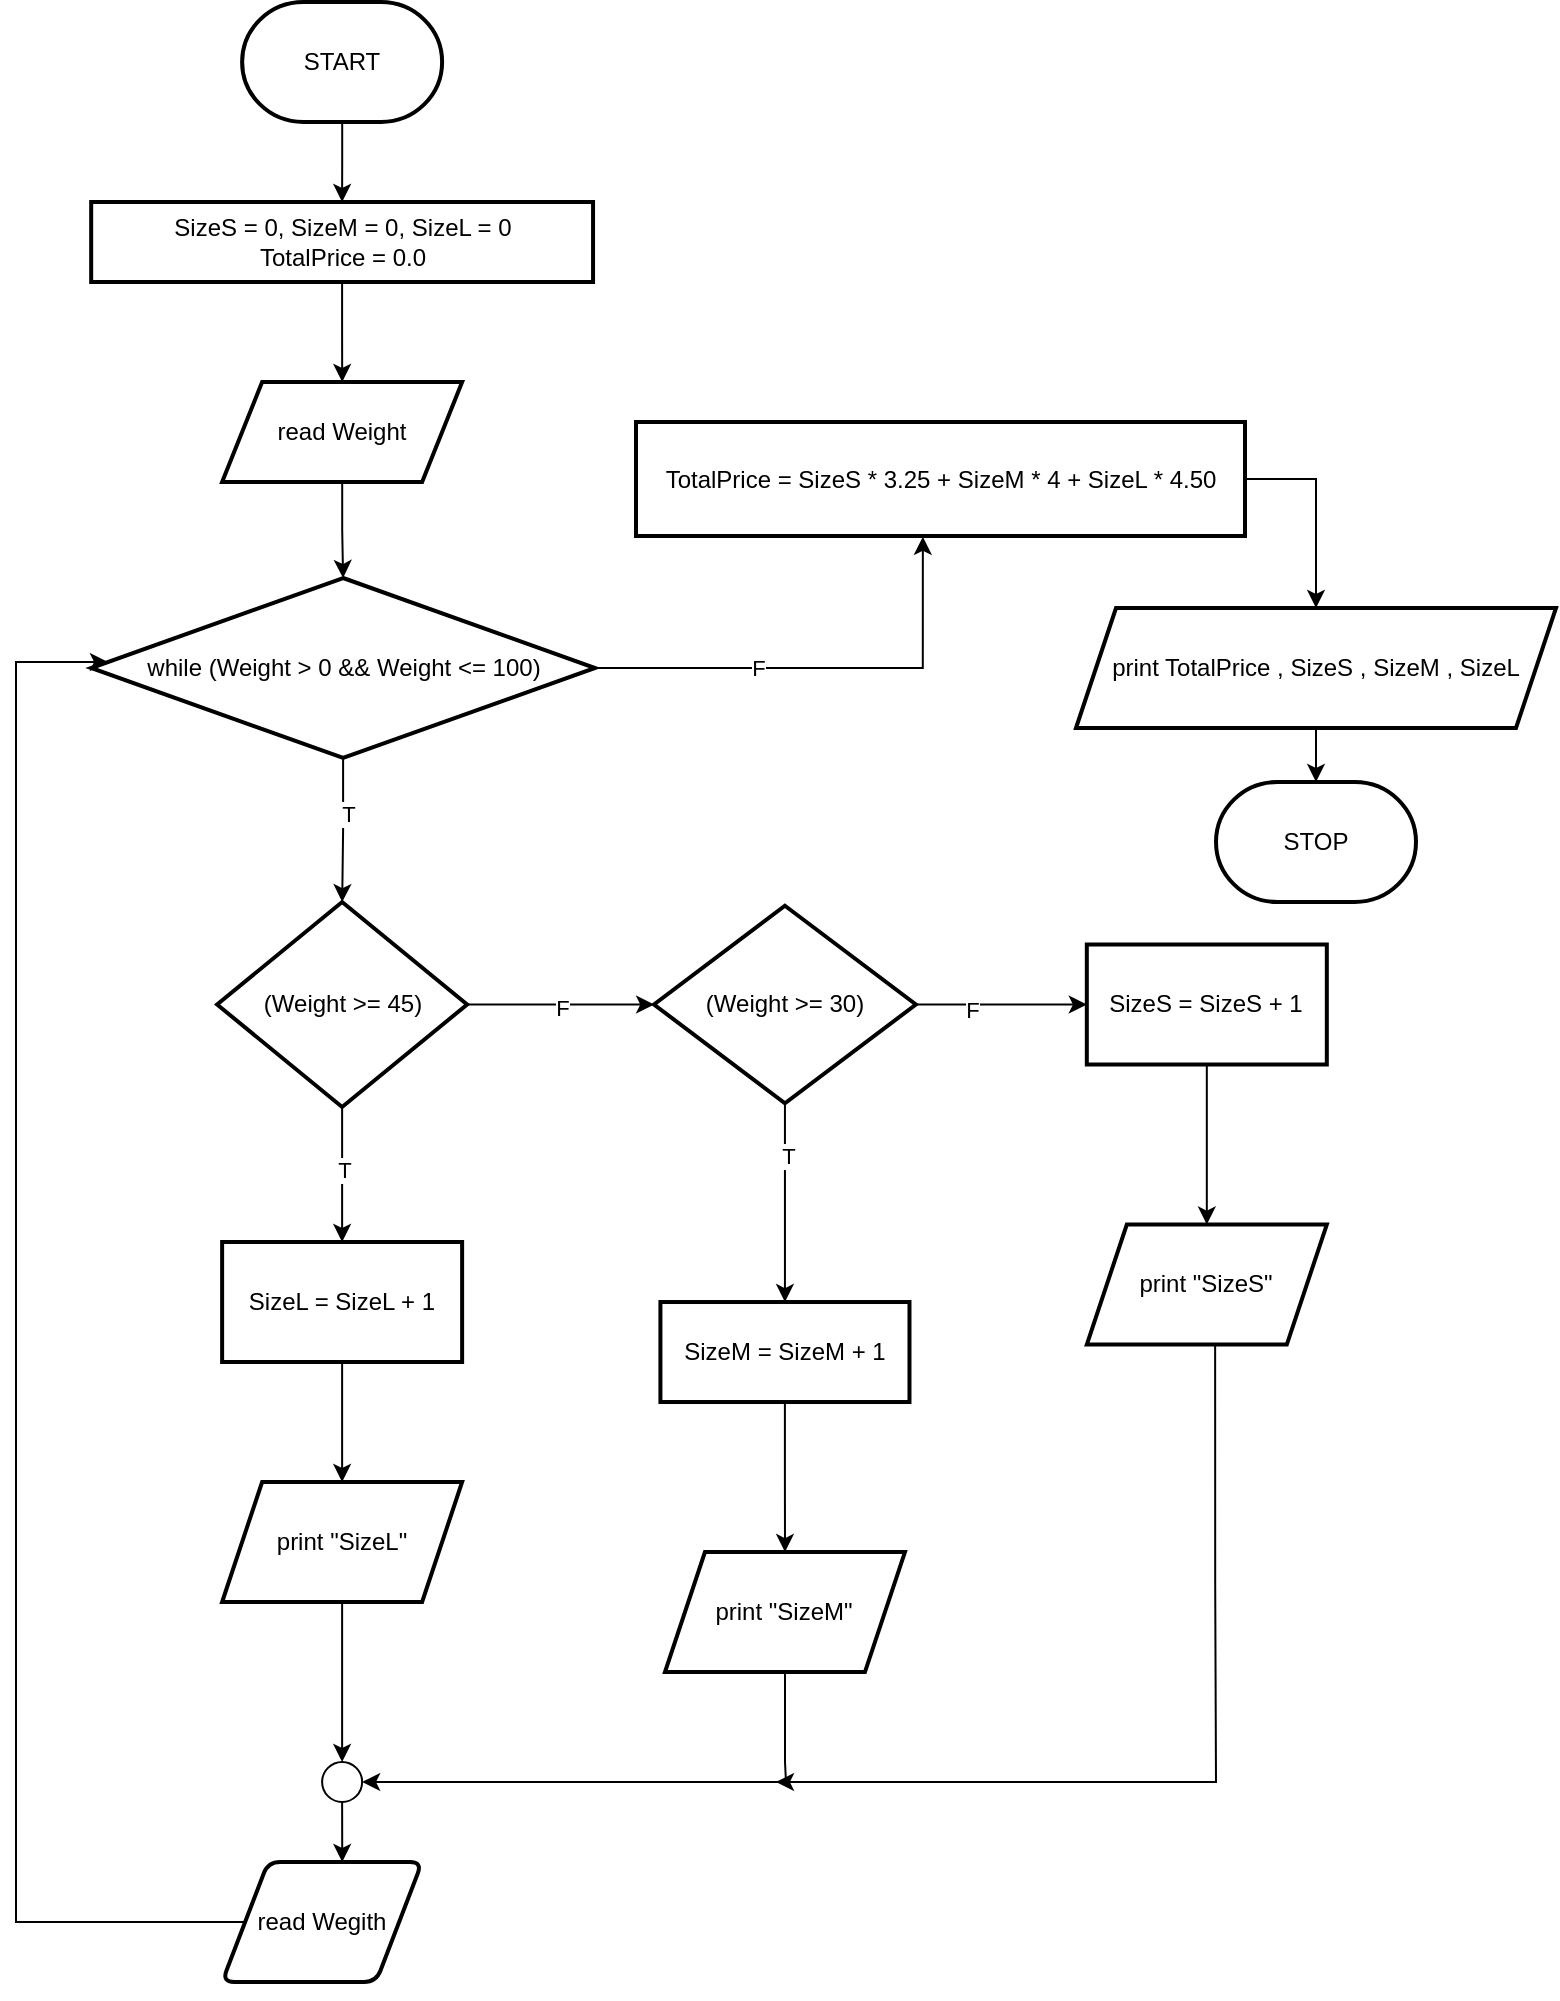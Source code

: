 <mxfile version="24.7.14">
  <diagram name="Page-1" id="rVJDJ9Q6CeX_ugxozAAv">
    <mxGraphModel dx="957" dy="438" grid="1" gridSize="10" guides="1" tooltips="1" connect="1" arrows="1" fold="1" page="1" pageScale="1" pageWidth="827" pageHeight="1169" math="0" shadow="0">
      <root>
        <mxCell id="0" />
        <mxCell id="1" parent="0" />
        <mxCell id="SG_bVTKXQQuI8ltkkn3w-43" value="" style="edgeStyle=orthogonalEdgeStyle;rounded=0;orthogonalLoop=1;jettySize=auto;html=1;" edge="1" parent="1" source="SG_bVTKXQQuI8ltkkn3w-44" target="SG_bVTKXQQuI8ltkkn3w-46">
          <mxGeometry relative="1" as="geometry" />
        </mxCell>
        <mxCell id="SG_bVTKXQQuI8ltkkn3w-44" value="START" style="strokeWidth=2;html=1;shape=mxgraph.flowchart.terminator;whiteSpace=wrap;" vertex="1" parent="1">
          <mxGeometry x="143.06" y="30" width="100" height="60" as="geometry" />
        </mxCell>
        <mxCell id="SG_bVTKXQQuI8ltkkn3w-45" value="" style="edgeStyle=orthogonalEdgeStyle;rounded=0;orthogonalLoop=1;jettySize=auto;html=1;" edge="1" parent="1" source="SG_bVTKXQQuI8ltkkn3w-46" target="SG_bVTKXQQuI8ltkkn3w-48">
          <mxGeometry relative="1" as="geometry" />
        </mxCell>
        <mxCell id="SG_bVTKXQQuI8ltkkn3w-46" value="SizeS = 0, SizeM = 0, SizeL = 0&lt;div&gt;TotalPrice = 0.0&lt;br&gt;&lt;/div&gt;" style="whiteSpace=wrap;html=1;strokeWidth=2;" vertex="1" parent="1">
          <mxGeometry x="67.59" y="130" width="250.94" height="40" as="geometry" />
        </mxCell>
        <mxCell id="SG_bVTKXQQuI8ltkkn3w-47" value="" style="edgeStyle=orthogonalEdgeStyle;rounded=0;orthogonalLoop=1;jettySize=auto;html=1;" edge="1" parent="1" source="SG_bVTKXQQuI8ltkkn3w-48" target="SG_bVTKXQQuI8ltkkn3w-53">
          <mxGeometry relative="1" as="geometry" />
        </mxCell>
        <mxCell id="SG_bVTKXQQuI8ltkkn3w-48" value="read Weight" style="shape=parallelogram;perimeter=parallelogramPerimeter;whiteSpace=wrap;html=1;fixedSize=1;strokeWidth=2;" vertex="1" parent="1">
          <mxGeometry x="133.06" y="220" width="120" height="50" as="geometry" />
        </mxCell>
        <mxCell id="SG_bVTKXQQuI8ltkkn3w-49" value="" style="edgeStyle=orthogonalEdgeStyle;rounded=0;orthogonalLoop=1;jettySize=auto;html=1;" edge="1" parent="1" source="SG_bVTKXQQuI8ltkkn3w-53" target="SG_bVTKXQQuI8ltkkn3w-58">
          <mxGeometry relative="1" as="geometry" />
        </mxCell>
        <mxCell id="SG_bVTKXQQuI8ltkkn3w-50" value="T" style="edgeLabel;html=1;align=center;verticalAlign=middle;resizable=0;points=[];" vertex="1" connectable="0" parent="SG_bVTKXQQuI8ltkkn3w-49">
          <mxGeometry x="-0.244" y="2" relative="1" as="geometry">
            <mxPoint as="offset" />
          </mxGeometry>
        </mxCell>
        <mxCell id="SG_bVTKXQQuI8ltkkn3w-90" style="edgeStyle=orthogonalEdgeStyle;rounded=0;orthogonalLoop=1;jettySize=auto;html=1;entryX=0.471;entryY=1.007;entryDx=0;entryDy=0;entryPerimeter=0;" edge="1" parent="1" source="SG_bVTKXQQuI8ltkkn3w-53" target="SG_bVTKXQQuI8ltkkn3w-85">
          <mxGeometry relative="1" as="geometry">
            <mxPoint x="480" y="363" as="targetPoint" />
          </mxGeometry>
        </mxCell>
        <mxCell id="SG_bVTKXQQuI8ltkkn3w-91" value="F" style="edgeLabel;html=1;align=center;verticalAlign=middle;resizable=0;points=[];" vertex="1" connectable="0" parent="SG_bVTKXQQuI8ltkkn3w-90">
          <mxGeometry x="-0.293" relative="1" as="geometry">
            <mxPoint as="offset" />
          </mxGeometry>
        </mxCell>
        <mxCell id="SG_bVTKXQQuI8ltkkn3w-53" value="while (Weight &amp;gt; 0 &amp;amp;&amp;amp; Weight &amp;lt;= 100)" style="rhombus;whiteSpace=wrap;html=1;strokeWidth=2;" vertex="1" parent="1">
          <mxGeometry x="67.59" y="318" width="251.94" height="90" as="geometry" />
        </mxCell>
        <mxCell id="SG_bVTKXQQuI8ltkkn3w-54" value="" style="edgeStyle=orthogonalEdgeStyle;rounded=0;orthogonalLoop=1;jettySize=auto;html=1;" edge="1" parent="1" source="SG_bVTKXQQuI8ltkkn3w-58" target="SG_bVTKXQQuI8ltkkn3w-60">
          <mxGeometry relative="1" as="geometry" />
        </mxCell>
        <mxCell id="SG_bVTKXQQuI8ltkkn3w-55" value="T" style="edgeLabel;html=1;align=center;verticalAlign=middle;resizable=0;points=[];" vertex="1" connectable="0" parent="SG_bVTKXQQuI8ltkkn3w-54">
          <mxGeometry x="-0.072" y="1" relative="1" as="geometry">
            <mxPoint as="offset" />
          </mxGeometry>
        </mxCell>
        <mxCell id="SG_bVTKXQQuI8ltkkn3w-56" value="" style="edgeStyle=orthogonalEdgeStyle;rounded=0;orthogonalLoop=1;jettySize=auto;html=1;" edge="1" parent="1" source="SG_bVTKXQQuI8ltkkn3w-58" target="SG_bVTKXQQuI8ltkkn3w-70">
          <mxGeometry relative="1" as="geometry" />
        </mxCell>
        <mxCell id="SG_bVTKXQQuI8ltkkn3w-57" value="F" style="edgeLabel;html=1;align=center;verticalAlign=middle;resizable=0;points=[];" vertex="1" connectable="0" parent="SG_bVTKXQQuI8ltkkn3w-56">
          <mxGeometry x="0.008" y="-1" relative="1" as="geometry">
            <mxPoint as="offset" />
          </mxGeometry>
        </mxCell>
        <mxCell id="SG_bVTKXQQuI8ltkkn3w-58" value="(Weight &amp;gt;= 45)" style="rhombus;whiteSpace=wrap;html=1;strokeWidth=2;" vertex="1" parent="1">
          <mxGeometry x="130.56" y="480" width="125" height="102.5" as="geometry" />
        </mxCell>
        <mxCell id="SG_bVTKXQQuI8ltkkn3w-59" value="" style="edgeStyle=orthogonalEdgeStyle;rounded=0;orthogonalLoop=1;jettySize=auto;html=1;" edge="1" parent="1" source="SG_bVTKXQQuI8ltkkn3w-60" target="SG_bVTKXQQuI8ltkkn3w-65">
          <mxGeometry relative="1" as="geometry" />
        </mxCell>
        <mxCell id="SG_bVTKXQQuI8ltkkn3w-60" value="SizeL = SizeL + 1" style="whiteSpace=wrap;html=1;strokeWidth=2;" vertex="1" parent="1">
          <mxGeometry x="133.06" y="650" width="120" height="60" as="geometry" />
        </mxCell>
        <mxCell id="SG_bVTKXQQuI8ltkkn3w-64" style="edgeStyle=orthogonalEdgeStyle;rounded=0;orthogonalLoop=1;jettySize=auto;html=1;entryX=0.5;entryY=0;entryDx=0;entryDy=0;" edge="1" parent="1" source="SG_bVTKXQQuI8ltkkn3w-65" target="SG_bVTKXQQuI8ltkkn3w-83">
          <mxGeometry relative="1" as="geometry" />
        </mxCell>
        <mxCell id="SG_bVTKXQQuI8ltkkn3w-65" value="print &quot;SizeL&quot;" style="shape=parallelogram;perimeter=parallelogramPerimeter;whiteSpace=wrap;html=1;fixedSize=1;strokeWidth=2;" vertex="1" parent="1">
          <mxGeometry x="133.06" y="770" width="120" height="60" as="geometry" />
        </mxCell>
        <mxCell id="SG_bVTKXQQuI8ltkkn3w-66" value="" style="edgeStyle=orthogonalEdgeStyle;rounded=0;orthogonalLoop=1;jettySize=auto;html=1;" edge="1" parent="1" source="SG_bVTKXQQuI8ltkkn3w-70" target="SG_bVTKXQQuI8ltkkn3w-72">
          <mxGeometry relative="1" as="geometry" />
        </mxCell>
        <mxCell id="SG_bVTKXQQuI8ltkkn3w-67" value="T" style="edgeLabel;html=1;align=center;verticalAlign=middle;resizable=0;points=[];" vertex="1" connectable="0" parent="SG_bVTKXQQuI8ltkkn3w-66">
          <mxGeometry x="-0.469" y="1" relative="1" as="geometry">
            <mxPoint as="offset" />
          </mxGeometry>
        </mxCell>
        <mxCell id="SG_bVTKXQQuI8ltkkn3w-68" value="" style="edgeStyle=orthogonalEdgeStyle;rounded=0;orthogonalLoop=1;jettySize=auto;html=1;" edge="1" parent="1" source="SG_bVTKXQQuI8ltkkn3w-70" target="SG_bVTKXQQuI8ltkkn3w-76">
          <mxGeometry relative="1" as="geometry" />
        </mxCell>
        <mxCell id="SG_bVTKXQQuI8ltkkn3w-69" value="F" style="edgeLabel;html=1;align=center;verticalAlign=middle;resizable=0;points=[];" vertex="1" connectable="0" parent="SG_bVTKXQQuI8ltkkn3w-68">
          <mxGeometry x="-0.35" y="-2" relative="1" as="geometry">
            <mxPoint as="offset" />
          </mxGeometry>
        </mxCell>
        <mxCell id="SG_bVTKXQQuI8ltkkn3w-70" value="(Weight &amp;gt;= 30)" style="rhombus;whiteSpace=wrap;html=1;strokeWidth=2;" vertex="1" parent="1">
          <mxGeometry x="349" y="481.88" width="130.94" height="98.75" as="geometry" />
        </mxCell>
        <mxCell id="SG_bVTKXQQuI8ltkkn3w-71" value="" style="edgeStyle=orthogonalEdgeStyle;rounded=0;orthogonalLoop=1;jettySize=auto;html=1;" edge="1" parent="1" source="SG_bVTKXQQuI8ltkkn3w-72" target="SG_bVTKXQQuI8ltkkn3w-74">
          <mxGeometry relative="1" as="geometry" />
        </mxCell>
        <mxCell id="SG_bVTKXQQuI8ltkkn3w-72" value="SizeM = SizeM + 1" style="whiteSpace=wrap;html=1;strokeWidth=2;" vertex="1" parent="1">
          <mxGeometry x="352.21" y="680.01" width="124.53" height="50" as="geometry" />
        </mxCell>
        <mxCell id="SG_bVTKXQQuI8ltkkn3w-102" style="edgeStyle=orthogonalEdgeStyle;rounded=0;orthogonalLoop=1;jettySize=auto;html=1;entryX=1;entryY=0.5;entryDx=0;entryDy=0;" edge="1" parent="1" source="SG_bVTKXQQuI8ltkkn3w-74" target="SG_bVTKXQQuI8ltkkn3w-83">
          <mxGeometry relative="1" as="geometry">
            <mxPoint x="414" y="920" as="targetPoint" />
            <Array as="points">
              <mxPoint x="415" y="910" />
              <mxPoint x="415" y="910" />
              <mxPoint x="415" y="920" />
            </Array>
          </mxGeometry>
        </mxCell>
        <mxCell id="SG_bVTKXQQuI8ltkkn3w-74" value="print &quot;SizeM&quot;" style="shape=parallelogram;perimeter=parallelogramPerimeter;whiteSpace=wrap;html=1;fixedSize=1;strokeWidth=2;" vertex="1" parent="1">
          <mxGeometry x="354.475" y="805.01" width="120" height="60" as="geometry" />
        </mxCell>
        <mxCell id="SG_bVTKXQQuI8ltkkn3w-75" value="" style="edgeStyle=orthogonalEdgeStyle;rounded=0;orthogonalLoop=1;jettySize=auto;html=1;" edge="1" parent="1" source="SG_bVTKXQQuI8ltkkn3w-76" target="SG_bVTKXQQuI8ltkkn3w-78">
          <mxGeometry relative="1" as="geometry" />
        </mxCell>
        <mxCell id="SG_bVTKXQQuI8ltkkn3w-76" value="SizeS = SizeS + 1" style="whiteSpace=wrap;html=1;strokeWidth=2;" vertex="1" parent="1">
          <mxGeometry x="565.41" y="501.255" width="120" height="60" as="geometry" />
        </mxCell>
        <mxCell id="SG_bVTKXQQuI8ltkkn3w-103" style="edgeStyle=orthogonalEdgeStyle;rounded=0;orthogonalLoop=1;jettySize=auto;html=1;" edge="1" parent="1">
          <mxGeometry relative="1" as="geometry">
            <mxPoint x="410" y="920" as="targetPoint" />
            <mxPoint x="629.569" y="701.255" as="sourcePoint" />
            <Array as="points">
              <mxPoint x="630" y="821" />
              <mxPoint x="630" y="821" />
              <mxPoint x="630" y="920" />
            </Array>
          </mxGeometry>
        </mxCell>
        <mxCell id="SG_bVTKXQQuI8ltkkn3w-78" value="print &quot;SizeS&quot;" style="shape=parallelogram;perimeter=parallelogramPerimeter;whiteSpace=wrap;html=1;fixedSize=1;strokeWidth=2;" vertex="1" parent="1">
          <mxGeometry x="565.41" y="641.255" width="120" height="60" as="geometry" />
        </mxCell>
        <mxCell id="SG_bVTKXQQuI8ltkkn3w-79" style="edgeStyle=orthogonalEdgeStyle;rounded=0;orthogonalLoop=1;jettySize=auto;html=1;" edge="1" parent="1" source="SG_bVTKXQQuI8ltkkn3w-80" target="SG_bVTKXQQuI8ltkkn3w-53">
          <mxGeometry relative="1" as="geometry">
            <mxPoint x="29" y="360" as="targetPoint" />
            <Array as="points">
              <mxPoint x="30" y="990" />
              <mxPoint x="30" y="360" />
            </Array>
          </mxGeometry>
        </mxCell>
        <mxCell id="SG_bVTKXQQuI8ltkkn3w-80" value="read Wegith" style="shape=parallelogram;html=1;strokeWidth=2;perimeter=parallelogramPerimeter;whiteSpace=wrap;rounded=1;arcSize=12;size=0.23;" vertex="1" parent="1">
          <mxGeometry x="133.06" y="960" width="100" height="60" as="geometry" />
        </mxCell>
        <mxCell id="SG_bVTKXQQuI8ltkkn3w-81" style="edgeStyle=orthogonalEdgeStyle;rounded=0;orthogonalLoop=1;jettySize=auto;html=1;exitX=0.5;exitY=1;exitDx=0;exitDy=0;" edge="1" parent="1" source="SG_bVTKXQQuI8ltkkn3w-80" target="SG_bVTKXQQuI8ltkkn3w-80">
          <mxGeometry relative="1" as="geometry" />
        </mxCell>
        <mxCell id="SG_bVTKXQQuI8ltkkn3w-82" value="" style="edgeStyle=orthogonalEdgeStyle;rounded=0;orthogonalLoop=1;jettySize=auto;html=1;" edge="1" parent="1" source="SG_bVTKXQQuI8ltkkn3w-83" target="SG_bVTKXQQuI8ltkkn3w-80">
          <mxGeometry relative="1" as="geometry">
            <Array as="points">
              <mxPoint x="193" y="950" />
              <mxPoint x="193" y="950" />
            </Array>
          </mxGeometry>
        </mxCell>
        <mxCell id="SG_bVTKXQQuI8ltkkn3w-83" value="" style="ellipse;whiteSpace=wrap;html=1;aspect=fixed;" vertex="1" parent="1">
          <mxGeometry x="183.06" y="910" width="20" height="20" as="geometry" />
        </mxCell>
        <mxCell id="SG_bVTKXQQuI8ltkkn3w-84" style="edgeStyle=orthogonalEdgeStyle;rounded=0;orthogonalLoop=1;jettySize=auto;html=1;exitX=0.5;exitY=1;exitDx=0;exitDy=0;" edge="1" parent="1" source="SG_bVTKXQQuI8ltkkn3w-83" target="SG_bVTKXQQuI8ltkkn3w-83">
          <mxGeometry relative="1" as="geometry" />
        </mxCell>
        <mxCell id="SG_bVTKXQQuI8ltkkn3w-98" style="edgeStyle=orthogonalEdgeStyle;rounded=0;orthogonalLoop=1;jettySize=auto;html=1;entryX=0.5;entryY=0;entryDx=0;entryDy=0;" edge="1" parent="1" source="SG_bVTKXQQuI8ltkkn3w-85" target="SG_bVTKXQQuI8ltkkn3w-93">
          <mxGeometry relative="1" as="geometry">
            <mxPoint x="690" y="330" as="targetPoint" />
            <Array as="points">
              <mxPoint x="680" y="269" />
            </Array>
          </mxGeometry>
        </mxCell>
        <mxCell id="SG_bVTKXQQuI8ltkkn3w-85" value="TotalPrice = SizeS * 3.25 + SizeM * 4 + SizeL * 4.50" style="whiteSpace=wrap;html=1;strokeWidth=2;" vertex="1" parent="1">
          <mxGeometry x="340" y="240" width="304.5" height="57" as="geometry" />
        </mxCell>
        <mxCell id="SG_bVTKXQQuI8ltkkn3w-101" value="" style="edgeStyle=orthogonalEdgeStyle;rounded=0;orthogonalLoop=1;jettySize=auto;html=1;" edge="1" parent="1" source="SG_bVTKXQQuI8ltkkn3w-93" target="SG_bVTKXQQuI8ltkkn3w-100">
          <mxGeometry relative="1" as="geometry" />
        </mxCell>
        <mxCell id="SG_bVTKXQQuI8ltkkn3w-93" value="print TotalPrice , SizeS , SizeM , SizeL" style="shape=parallelogram;perimeter=parallelogramPerimeter;whiteSpace=wrap;html=1;fixedSize=1;strokeWidth=2;" vertex="1" parent="1">
          <mxGeometry x="560" y="333" width="240" height="60" as="geometry" />
        </mxCell>
        <mxCell id="SG_bVTKXQQuI8ltkkn3w-100" value="STOP" style="strokeWidth=2;html=1;shape=mxgraph.flowchart.terminator;whiteSpace=wrap;" vertex="1" parent="1">
          <mxGeometry x="630" y="420" width="100" height="60" as="geometry" />
        </mxCell>
      </root>
    </mxGraphModel>
  </diagram>
</mxfile>

